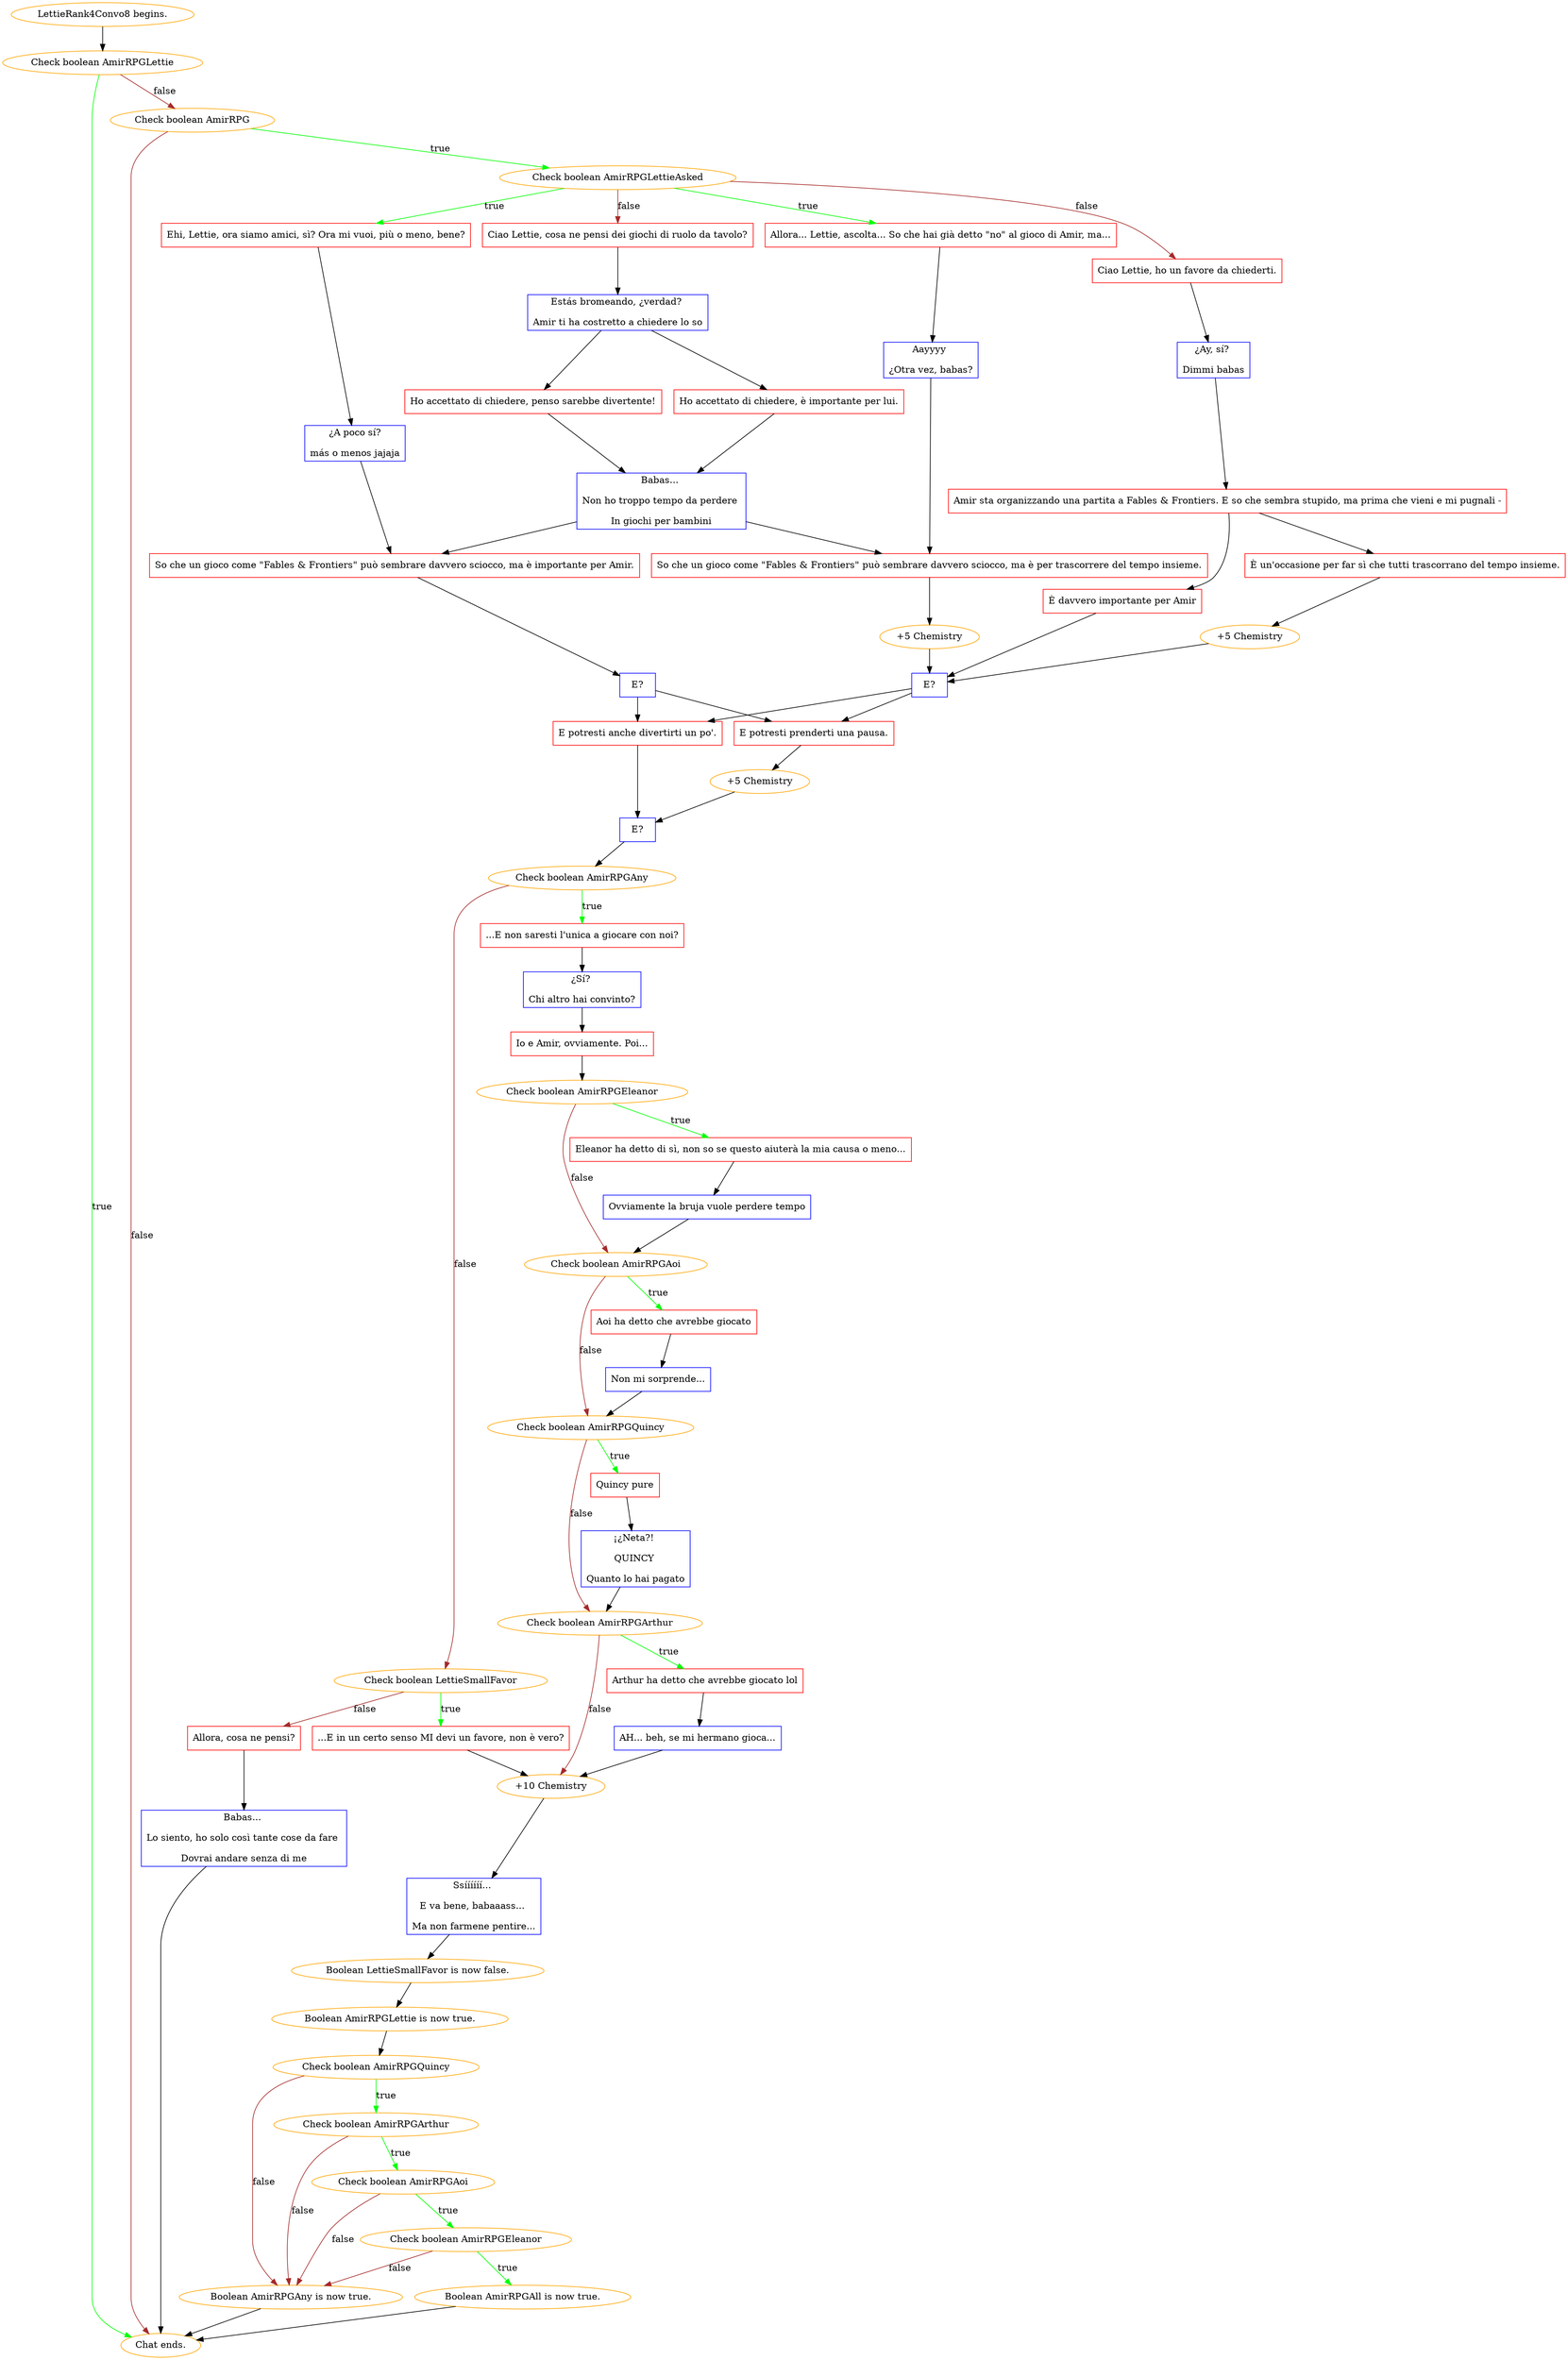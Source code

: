digraph {
	"LettieRank4Convo8 begins." [color=orange];
		"LettieRank4Convo8 begins." -> j1847364543;
	j1847364543 [label="Check boolean AmirRPGLettie",color=orange];
		j1847364543 -> "Chat ends." [label=true,color=green];
		j1847364543 -> j4221295990 [label=false,color=brown];
	"Chat ends." [color=orange];
	j4221295990 [label="Check boolean AmirRPG",color=orange];
		j4221295990 -> j3900940289 [label=true,color=green];
		j4221295990 -> "Chat ends." [label=false,color=brown];
	j3900940289 [label="Check boolean AmirRPGLettieAsked",color=orange];
		j3900940289 -> j912134967 [label=true,color=green];
		j3900940289 -> j2137789481 [label=true,color=green];
		j3900940289 -> j3451866252 [label=false,color=brown];
		j3900940289 -> j2355249062 [label=false,color=brown];
	j912134967 [label="Allora... Lettie, ascolta... So che hai già detto \"no\" al gioco di Amir, ma...",shape=box,color=red];
		j912134967 -> j1092820788;
	j2137789481 [label="Ehi, Lettie, ora siamo amici, sì? Ora mi vuoi, più o meno, bene?",shape=box,color=red];
		j2137789481 -> j1414674144;
	j3451866252 [label="Ciao Lettie, cosa ne pensi dei giochi di ruolo da tavolo?",shape=box,color=red];
		j3451866252 -> j3571876565;
	j2355249062 [label="Ciao Lettie, ho un favore da chiederti.",shape=box,color=red];
		j2355249062 -> j2095776044;
	j1092820788 [label="Aayyyy 
¿Otra vez, babas?",shape=box,color=blue];
		j1092820788 -> j2132551060;
	j1414674144 [label="¿A poco sí?
más o menos jajaja",shape=box,color=blue];
		j1414674144 -> j3751525785;
	j3571876565 [label="Estás bromeando, ¿verdad? 
Amir ti ha costretto a chiedere lo so",shape=box,color=blue];
		j3571876565 -> j1025410256;
		j3571876565 -> j3532432189;
	j2095776044 [label="¿Ay, sí? 
Dimmi babas",shape=box,color=blue];
		j2095776044 -> j2573619546;
	j2132551060 [label="So che un gioco come \"Fables & Frontiers\" può sembrare davvero sciocco, ma è per trascorrere del tempo insieme.",shape=box,color=red];
		j2132551060 -> j1595490413;
	j3751525785 [label="So che un gioco come \"Fables & Frontiers\" può sembrare davvero sciocco, ma è importante per Amir.",shape=box,color=red];
		j3751525785 -> j1507917022;
	j1025410256 [label="Ho accettato di chiedere, penso sarebbe divertente!",shape=box,color=red];
		j1025410256 -> j1802668461;
	j3532432189 [label="Ho accettato di chiedere, è importante per lui.",shape=box,color=red];
		j3532432189 -> j1802668461;
	j2573619546 [label="Amir sta organizzando una partita a Fables & Frontiers. E so che sembra stupido, ma prima che vieni e mi pugnali -",shape=box,color=red];
		j2573619546 -> j1184712626;
		j2573619546 -> j1662741489;
	j1595490413 [label="+5 Chemistry",color=orange];
		j1595490413 -> j1968639186;
	j1507917022 [label="E?",shape=box,color=blue];
		j1507917022 -> j461788402;
		j1507917022 -> j1593430155;
	j1802668461 [label="Babas... 
Non ho troppo tempo da perdere 
In giochi per bambini",shape=box,color=blue];
		j1802668461 -> j2132551060;
		j1802668461 -> j3751525785;
	j1184712626 [label="È un'occasione per far sì che tutti trascorrano del tempo insieme.",shape=box,color=red];
		j1184712626 -> j2969920812;
	j1662741489 [label="È davvero importante per Amir",shape=box,color=red];
		j1662741489 -> j1968639186;
	j1968639186 [label="E?",shape=box,color=blue];
		j1968639186 -> j1593430155;
		j1968639186 -> j461788402;
	j461788402 [label="E potresti anche divertirti un po'.",shape=box,color=red];
		j461788402 -> j1308445063;
	j1593430155 [label="E potresti prenderti una pausa.",shape=box,color=red];
		j1593430155 -> j946550833;
	j2969920812 [label="+5 Chemistry",color=orange];
		j2969920812 -> j1968639186;
	j1308445063 [label="E?",shape=box,color=blue];
		j1308445063 -> j1306803518;
	j946550833 [label="+5 Chemistry",color=orange];
		j946550833 -> j1308445063;
	j1306803518 [label="Check boolean AmirRPGAny",color=orange];
		j1306803518 -> j3064271552 [label=true,color=green];
		j1306803518 -> j979637190 [label=false,color=brown];
	j3064271552 [label="...E non saresti l'unica a giocare con noi?",shape=box,color=red];
		j3064271552 -> j1155084318;
	j979637190 [label="Check boolean LettieSmallFavor",color=orange];
		j979637190 -> j2294612428 [label=true,color=green];
		j979637190 -> j76849638 [label=false,color=brown];
	j1155084318 [label="¿Sí? 
Chi altro hai convinto?",shape=box,color=blue];
		j1155084318 -> j2982946599;
	j2294612428 [label="...E in un certo senso MI devi un favore, non è vero?",shape=box,color=red];
		j2294612428 -> j3463257756;
	j76849638 [label="Allora, cosa ne pensi?",shape=box,color=red];
		j76849638 -> j4011277786;
	j2982946599 [label="Io e Amir, ovviamente. Poi...",shape=box,color=red];
		j2982946599 -> j3426062266;
	j3463257756 [label="+10 Chemistry",color=orange];
		j3463257756 -> j320011367;
	j4011277786 [label="Babas... 
Lo siento, ho solo così tante cose da fare 
Dovrai andare senza di me",shape=box,color=blue];
		j4011277786 -> "Chat ends.";
	j3426062266 [label="Check boolean AmirRPGEleanor",color=orange];
		j3426062266 -> j2911065075 [label=true,color=green];
		j3426062266 -> j276093388 [label=false,color=brown];
	j320011367 [label="Ssíííííí... 
E va bene, babaaass... 
Ma non farmene pentire...",shape=box,color=blue];
		j320011367 -> j708310595;
	j2911065075 [label="Eleanor ha detto di sì, non so se questo aiuterà la mia causa o meno...",shape=box,color=red];
		j2911065075 -> j1932185264;
	j276093388 [label="Check boolean AmirRPGAoi",color=orange];
		j276093388 -> j2985493901 [label=true,color=green];
		j276093388 -> j3057950938 [label=false,color=brown];
	j708310595 [label="Boolean LettieSmallFavor is now false.",color=orange];
		j708310595 -> j2069131733;
	j1932185264 [label="Ovviamente la bruja vuole perdere tempo",shape=box,color=blue];
		j1932185264 -> j276093388;
	j2985493901 [label="Aoi ha detto che avrebbe giocato",shape=box,color=red];
		j2985493901 -> j2930368756;
	j3057950938 [label="Check boolean AmirRPGQuincy",color=orange];
		j3057950938 -> j3104702080 [label=true,color=green];
		j3057950938 -> j689492531 [label=false,color=brown];
	j2069131733 [label="Boolean AmirRPGLettie is now true.",color=orange];
		j2069131733 -> j4165480782;
	j2930368756 [label="Non mi sorprende...",shape=box,color=blue];
		j2930368756 -> j3057950938;
	j3104702080 [label="Quincy pure",shape=box,color=red];
		j3104702080 -> j3831465577;
	j689492531 [label="Check boolean AmirRPGArthur",color=orange];
		j689492531 -> j2128044462 [label=true,color=green];
		j689492531 -> j3463257756 [label=false,color=brown];
	j4165480782 [label="Check boolean AmirRPGQuincy",color=orange];
		j4165480782 -> j2573261149 [label=true,color=green];
		j4165480782 -> j1992773596 [label=false,color=brown];
	j3831465577 [label="¡¿Neta?! 
QUINCY 
Quanto lo hai pagato",shape=box,color=blue];
		j3831465577 -> j689492531;
	j2128044462 [label="Arthur ha detto che avrebbe giocato lol",shape=box,color=red];
		j2128044462 -> j510865784;
	j2573261149 [label="Check boolean AmirRPGArthur",color=orange];
		j2573261149 -> j2494139801 [label=true,color=green];
		j2573261149 -> j1992773596 [label=false,color=brown];
	j1992773596 [label="Boolean AmirRPGAny is now true.",color=orange];
		j1992773596 -> "Chat ends.";
	j510865784 [label="AH... beh, se mi hermano gioca...",shape=box,color=blue];
		j510865784 -> j3463257756;
	j2494139801 [label="Check boolean AmirRPGAoi",color=orange];
		j2494139801 -> j3993582263 [label=true,color=green];
		j2494139801 -> j1992773596 [label=false,color=brown];
	j3993582263 [label="Check boolean AmirRPGEleanor",color=orange];
		j3993582263 -> j2677000302 [label=true,color=green];
		j3993582263 -> j1992773596 [label=false,color=brown];
	j2677000302 [label="Boolean AmirRPGAll is now true.",color=orange];
		j2677000302 -> "Chat ends.";
}